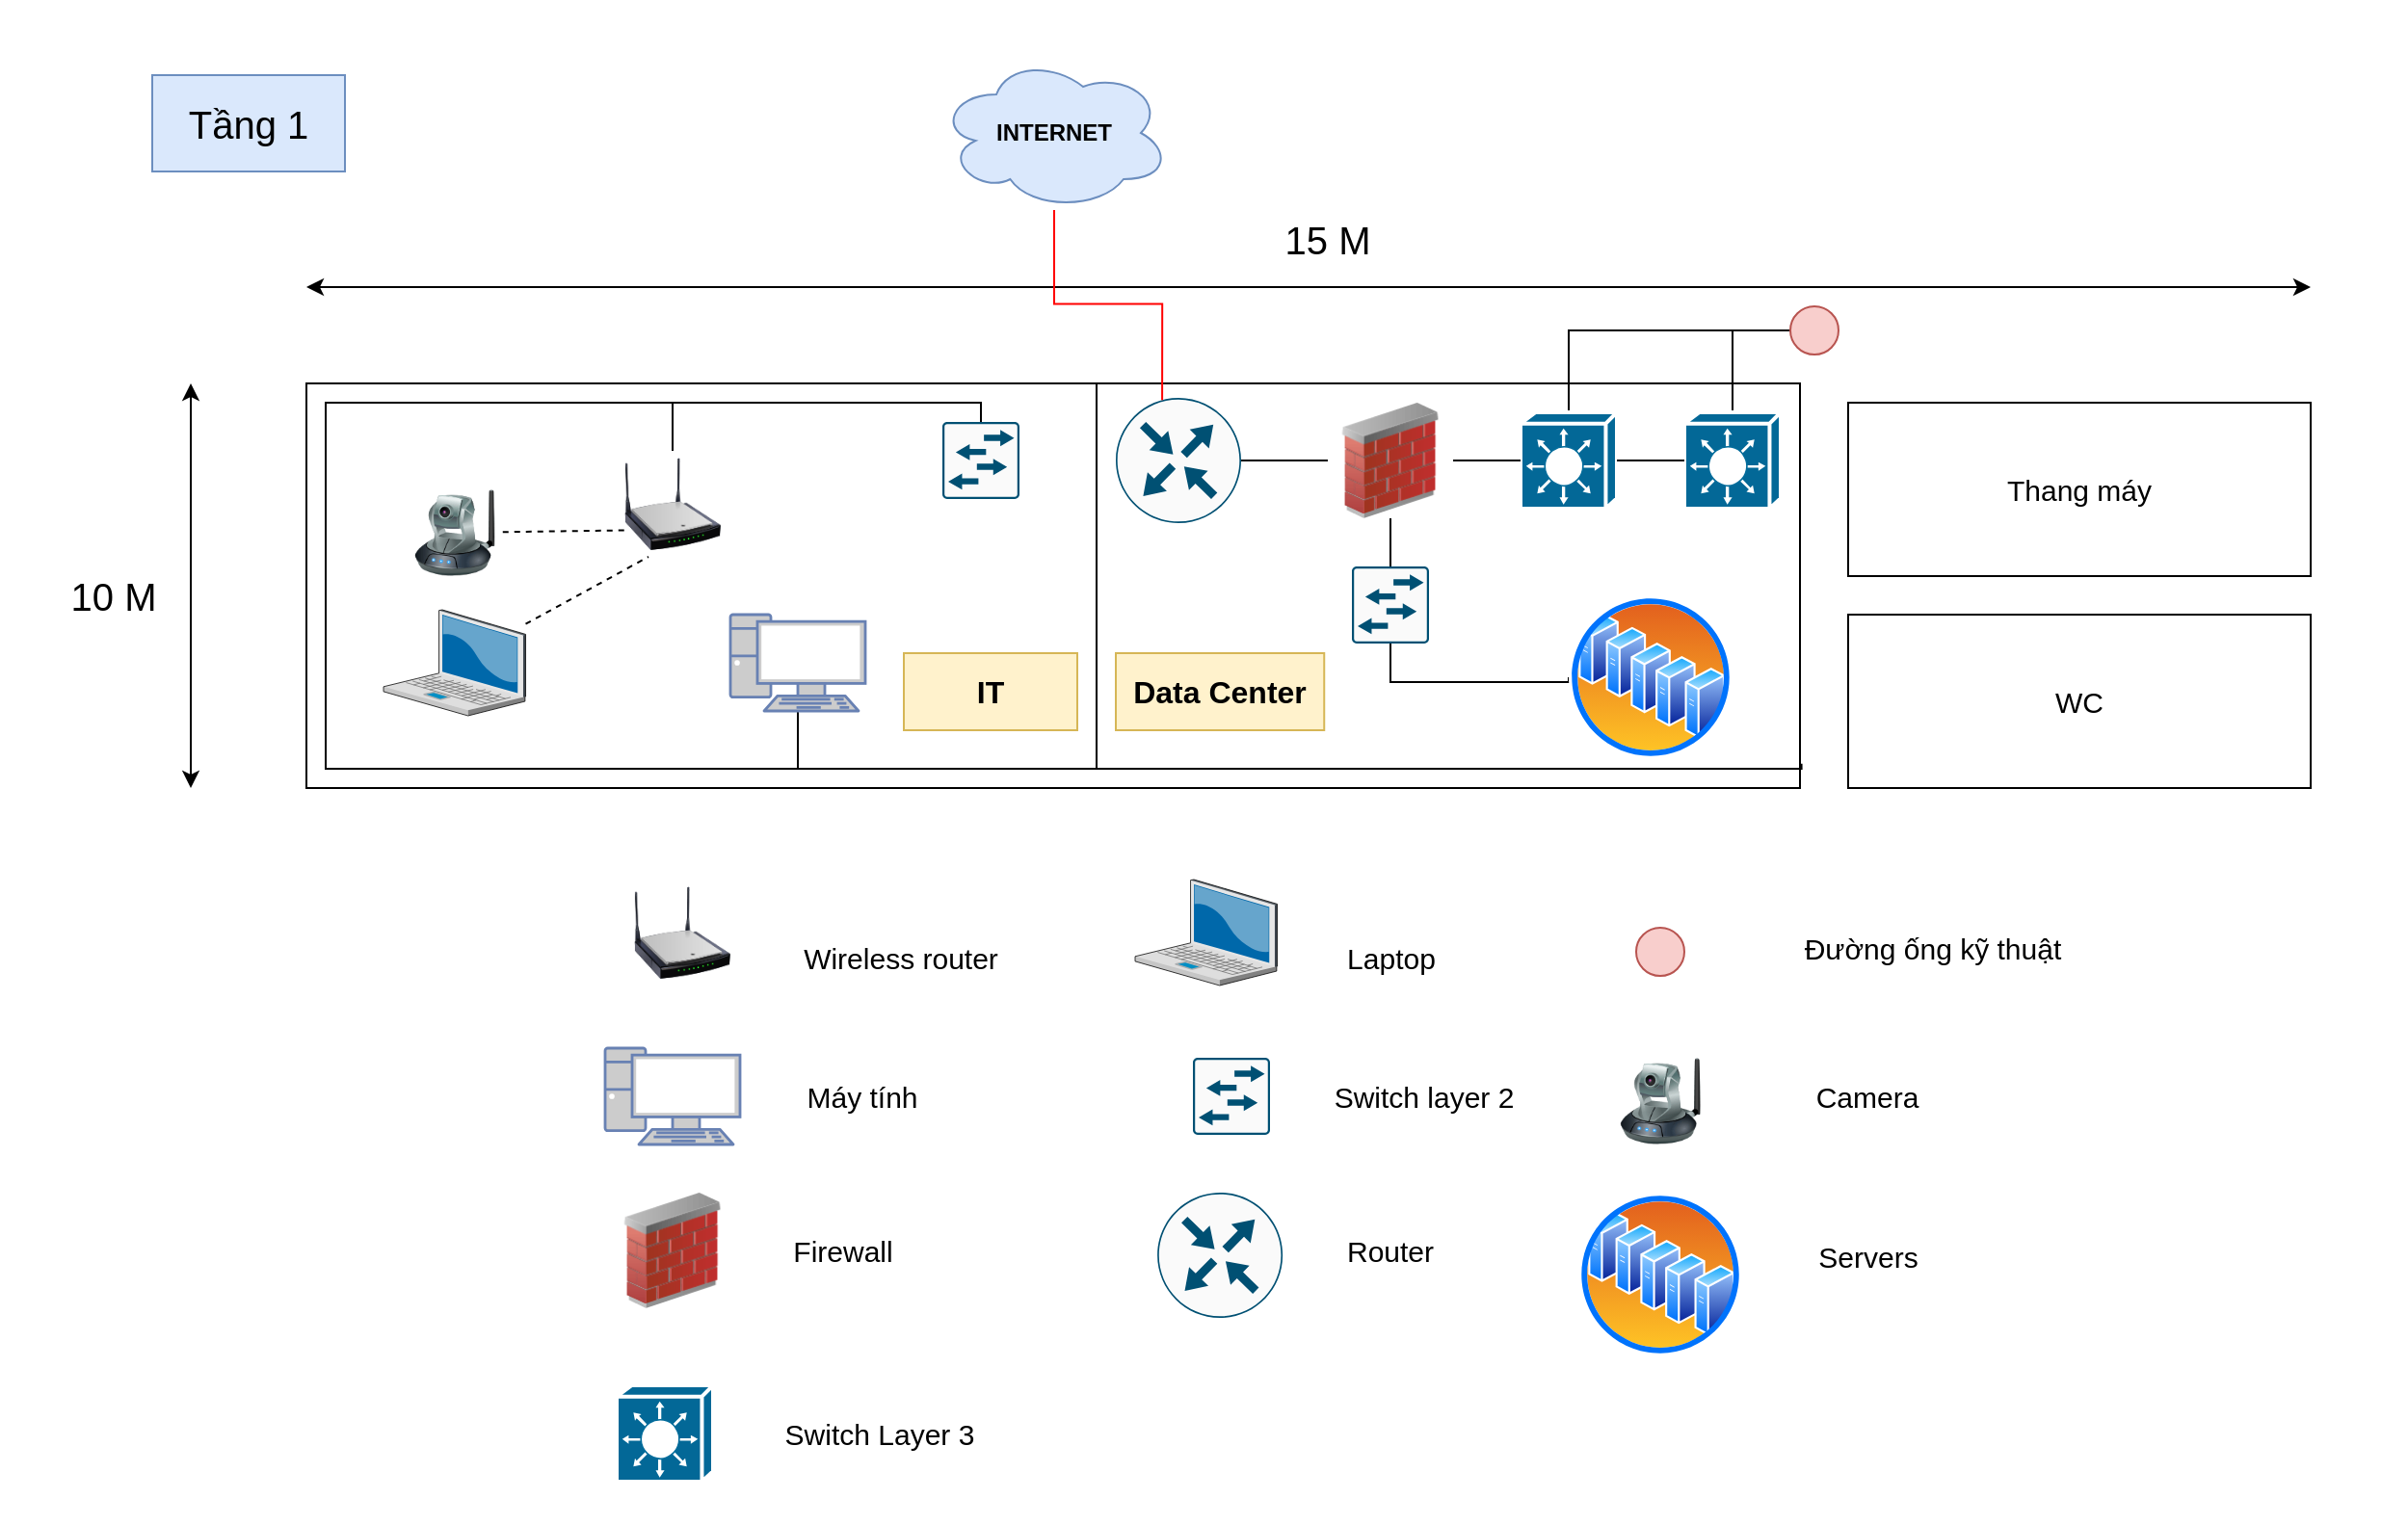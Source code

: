 <mxfile version="22.1.3" type="device">
  <diagram name="Trang-1" id="pPHw5bo-YjagF7NnJY1_">
    <mxGraphModel dx="1500" dy="1943" grid="1" gridSize="10" guides="1" tooltips="1" connect="1" arrows="1" fold="1" page="1" pageScale="1" pageWidth="827" pageHeight="1169" math="0" shadow="0">
      <root>
        <mxCell id="0" />
        <mxCell id="1" parent="0" />
        <mxCell id="hLbu3QlfQWP0Bb9gRY2X-2" value="" style="rounded=0;whiteSpace=wrap;html=1;" parent="1" vertex="1">
          <mxGeometry x="1040" y="200" width="240" height="90" as="geometry" />
        </mxCell>
        <mxCell id="hLbu3QlfQWP0Bb9gRY2X-3" value="" style="rounded=0;whiteSpace=wrap;html=1;" parent="1" vertex="1">
          <mxGeometry x="1040" y="310" width="240" height="90" as="geometry" />
        </mxCell>
        <mxCell id="hLbu3QlfQWP0Bb9gRY2X-4" value="" style="endArrow=classic;startArrow=classic;html=1;rounded=0;" parent="1" edge="1">
          <mxGeometry width="50" height="50" relative="1" as="geometry">
            <mxPoint x="240" y="140" as="sourcePoint" />
            <mxPoint x="1280" y="140" as="targetPoint" />
          </mxGeometry>
        </mxCell>
        <mxCell id="hLbu3QlfQWP0Bb9gRY2X-5" value="" style="endArrow=classic;startArrow=classic;html=1;rounded=0;" parent="1" edge="1">
          <mxGeometry width="50" height="50" relative="1" as="geometry">
            <mxPoint x="180" y="400" as="sourcePoint" />
            <mxPoint x="180" y="190" as="targetPoint" />
          </mxGeometry>
        </mxCell>
        <mxCell id="hLbu3QlfQWP0Bb9gRY2X-6" value="&lt;font style=&quot;font-size: 20px;&quot;&gt;15 M&lt;/font&gt;" style="text;html=1;strokeColor=none;fillColor=none;align=center;verticalAlign=middle;whiteSpace=wrap;rounded=0;" parent="1" vertex="1">
          <mxGeometry x="740" y="100" width="60" height="30" as="geometry" />
        </mxCell>
        <mxCell id="hLbu3QlfQWP0Bb9gRY2X-7" value="&lt;font style=&quot;font-size: 20px;&quot;&gt;10 M&lt;/font&gt;" style="text;html=1;strokeColor=none;fillColor=none;align=center;verticalAlign=middle;whiteSpace=wrap;rounded=0;rotation=0;" parent="1" vertex="1">
          <mxGeometry x="110" y="285" width="60" height="30" as="geometry" />
        </mxCell>
        <mxCell id="hLbu3QlfQWP0Bb9gRY2X-8" value="&lt;font style=&quot;font-size: 15px;&quot;&gt;Phòng quay video&lt;/font&gt;" style="text;html=1;strokeColor=none;fillColor=none;align=center;verticalAlign=middle;whiteSpace=wrap;rounded=0;" parent="1" vertex="1">
          <mxGeometry x="195" y="200" width="270" height="30" as="geometry" />
        </mxCell>
        <mxCell id="hLbu3QlfQWP0Bb9gRY2X-10" value="&lt;font style=&quot;font-size: 15px;&quot;&gt;Thang máy&lt;/font&gt;" style="text;html=1;strokeColor=none;fillColor=none;align=center;verticalAlign=middle;whiteSpace=wrap;rounded=0;" parent="1" vertex="1">
          <mxGeometry x="1060" y="230" width="200" height="30" as="geometry" />
        </mxCell>
        <mxCell id="hLbu3QlfQWP0Bb9gRY2X-11" value="&lt;font style=&quot;font-size: 15px;&quot;&gt;WC&lt;/font&gt;" style="text;html=1;strokeColor=none;fillColor=none;align=center;verticalAlign=middle;whiteSpace=wrap;rounded=0;" parent="1" vertex="1">
          <mxGeometry x="1060" y="340" width="200" height="30" as="geometry" />
        </mxCell>
        <mxCell id="hLbu3QlfQWP0Bb9gRY2X-14" value="&lt;font style=&quot;font-size: 20px;&quot;&gt;Tầng 1&lt;/font&gt;" style="text;html=1;strokeColor=#6c8ebf;fillColor=#dae8fc;align=center;verticalAlign=middle;whiteSpace=wrap;rounded=0;" parent="1" vertex="1">
          <mxGeometry x="160" y="30" width="100" height="50" as="geometry" />
        </mxCell>
        <mxCell id="hLbu3QlfQWP0Bb9gRY2X-15" value="" style="endArrow=classic;startArrow=classic;html=1;rounded=0;strokeColor=#FFFFFF;" parent="1" edge="1">
          <mxGeometry width="50" height="50" relative="1" as="geometry">
            <mxPoint x="770" as="sourcePoint" />
            <mxPoint x="770" y="40" as="targetPoint" />
          </mxGeometry>
        </mxCell>
        <mxCell id="hLbu3QlfQWP0Bb9gRY2X-16" value="" style="endArrow=classic;startArrow=classic;html=1;rounded=0;strokeColor=#FFFFFF;" parent="1" edge="1">
          <mxGeometry width="50" height="50" relative="1" as="geometry">
            <mxPoint x="790" y="480" as="sourcePoint" />
            <mxPoint x="790" y="520" as="targetPoint" />
          </mxGeometry>
        </mxCell>
        <mxCell id="hLbu3QlfQWP0Bb9gRY2X-17" value="" style="endArrow=classic;startArrow=classic;html=1;rounded=0;strokeColor=#FFFFFF;" parent="1" edge="1">
          <mxGeometry width="50" height="50" relative="1" as="geometry">
            <mxPoint x="90" y="330" as="sourcePoint" />
            <mxPoint x="120" y="330" as="targetPoint" />
          </mxGeometry>
        </mxCell>
        <mxCell id="hLbu3QlfQWP0Bb9gRY2X-18" value="" style="endArrow=classic;startArrow=classic;html=1;rounded=0;strokeColor=#FFFFFF;" parent="1" edge="1">
          <mxGeometry width="50" height="50" relative="1" as="geometry">
            <mxPoint x="1300" y="310" as="sourcePoint" />
            <mxPoint x="1320" y="310" as="targetPoint" />
          </mxGeometry>
        </mxCell>
        <mxCell id="cIawQBJBCyzUcV7PF4F9-18" value="" style="rounded=0;whiteSpace=wrap;html=1;" parent="1" vertex="1">
          <mxGeometry x="240" y="190" width="775" height="210" as="geometry" />
        </mxCell>
        <mxCell id="cIawQBJBCyzUcV7PF4F9-31" style="rounded=0;orthogonalLoop=1;jettySize=auto;html=1;entryX=0.25;entryY=1;entryDx=0;entryDy=0;endArrow=none;endFill=0;dashed=1;strokeWidth=1;" parent="1" source="cIawQBJBCyzUcV7PF4F9-21" target="cIawQBJBCyzUcV7PF4F9-26" edge="1">
          <mxGeometry relative="1" as="geometry" />
        </mxCell>
        <mxCell id="cIawQBJBCyzUcV7PF4F9-21" value="" style="verticalLabelPosition=bottom;sketch=0;aspect=fixed;html=1;verticalAlign=top;strokeColor=none;align=center;outlineConnect=0;shape=mxgraph.citrix.laptop_2;" parent="1" vertex="1">
          <mxGeometry x="280" y="307.5" width="73.76" height="55" as="geometry" />
        </mxCell>
        <mxCell id="Lshlf3ugooddYHqgElno-3" style="edgeStyle=orthogonalEdgeStyle;rounded=0;orthogonalLoop=1;jettySize=auto;html=1;endArrow=none;endFill=0;" parent="1" source="cIawQBJBCyzUcV7PF4F9-22" edge="1">
          <mxGeometry relative="1" as="geometry">
            <mxPoint x="495" y="390" as="targetPoint" />
          </mxGeometry>
        </mxCell>
        <mxCell id="cIawQBJBCyzUcV7PF4F9-22" value="" style="fontColor=#0066CC;verticalAlign=top;verticalLabelPosition=bottom;labelPosition=center;align=center;html=1;outlineConnect=0;fillColor=#CCCCCC;strokeColor=#6881B3;gradientColor=none;gradientDirection=north;strokeWidth=2;shape=mxgraph.networks.pc;" parent="1" vertex="1">
          <mxGeometry x="460" y="310" width="70" height="50" as="geometry" />
        </mxCell>
        <mxCell id="Lshlf3ugooddYHqgElno-1" style="edgeStyle=orthogonalEdgeStyle;rounded=0;orthogonalLoop=1;jettySize=auto;html=1;endArrow=none;endFill=0;entryX=1.001;entryY=0.94;entryDx=0;entryDy=0;entryPerimeter=0;" parent="1" source="cIawQBJBCyzUcV7PF4F9-23" target="cIawQBJBCyzUcV7PF4F9-18" edge="1">
          <mxGeometry relative="1" as="geometry">
            <mxPoint x="500" y="390" as="targetPoint" />
            <Array as="points">
              <mxPoint x="590" y="200" />
              <mxPoint x="250" y="200" />
              <mxPoint x="250" y="390" />
              <mxPoint x="1016" y="390" />
            </Array>
          </mxGeometry>
        </mxCell>
        <mxCell id="cIawQBJBCyzUcV7PF4F9-23" value="" style="sketch=0;points=[[0.015,0.015,0],[0.985,0.015,0],[0.985,0.985,0],[0.015,0.985,0],[0.25,0,0],[0.5,0,0],[0.75,0,0],[1,0.25,0],[1,0.5,0],[1,0.75,0],[0.75,1,0],[0.5,1,0],[0.25,1,0],[0,0.75,0],[0,0.5,0],[0,0.25,0]];verticalLabelPosition=bottom;html=1;verticalAlign=top;aspect=fixed;align=center;pointerEvents=1;shape=mxgraph.cisco19.rect;prIcon=l2_switch;fillColor=#FAFAFA;strokeColor=#005073;" parent="1" vertex="1">
          <mxGeometry x="570" y="210" width="40" height="40" as="geometry" />
        </mxCell>
        <mxCell id="Lshlf3ugooddYHqgElno-2" style="edgeStyle=orthogonalEdgeStyle;rounded=0;orthogonalLoop=1;jettySize=auto;html=1;endArrow=none;endFill=0;" parent="1" source="cIawQBJBCyzUcV7PF4F9-26" edge="1">
          <mxGeometry relative="1" as="geometry">
            <mxPoint x="430" y="200" as="targetPoint" />
          </mxGeometry>
        </mxCell>
        <mxCell id="cIawQBJBCyzUcV7PF4F9-26" value="" style="image;html=1;image=img/lib/clip_art/networking/Wireless_Router_N_128x128.png" parent="1" vertex="1">
          <mxGeometry x="405" y="225" width="50" height="55" as="geometry" />
        </mxCell>
        <mxCell id="DrewuXuYXTR60I6PQuaO-7" style="edgeStyle=orthogonalEdgeStyle;rounded=0;orthogonalLoop=1;jettySize=auto;html=1;endArrow=none;endFill=0;" edge="1" parent="1" source="cIawQBJBCyzUcV7PF4F9-35" target="DrewuXuYXTR60I6PQuaO-4">
          <mxGeometry relative="1" as="geometry" />
        </mxCell>
        <mxCell id="DrewuXuYXTR60I6PQuaO-8" style="edgeStyle=orthogonalEdgeStyle;rounded=0;orthogonalLoop=1;jettySize=auto;html=1;endArrow=none;endFill=0;" edge="1" parent="1" source="cIawQBJBCyzUcV7PF4F9-35" target="DrewuXuYXTR60I6PQuaO-3">
          <mxGeometry relative="1" as="geometry" />
        </mxCell>
        <mxCell id="cIawQBJBCyzUcV7PF4F9-35" value="" style="ellipse;whiteSpace=wrap;html=1;aspect=fixed;fillColor=#f8cecc;strokeColor=#b85450;" parent="1" vertex="1">
          <mxGeometry x="1010" y="150" width="25" height="25" as="geometry" />
        </mxCell>
        <mxCell id="cIawQBJBCyzUcV7PF4F9-42" value="" style="image;html=1;image=img/lib/clip_art/networking/Wireless_Router_N_128x128.png" parent="1" vertex="1">
          <mxGeometry x="410" y="447.5" width="50" height="55" as="geometry" />
        </mxCell>
        <mxCell id="cIawQBJBCyzUcV7PF4F9-43" value="&lt;span style=&quot;font-size: 15px;&quot;&gt;Wireless router&lt;/span&gt;" style="text;html=1;strokeColor=none;fillColor=none;align=center;verticalAlign=middle;whiteSpace=wrap;rounded=0;" parent="1" vertex="1">
          <mxGeometry x="477" y="472.5" width="143" height="30" as="geometry" />
        </mxCell>
        <mxCell id="cIawQBJBCyzUcV7PF4F9-44" value="" style="fontColor=#0066CC;verticalAlign=top;verticalLabelPosition=bottom;labelPosition=center;align=center;html=1;outlineConnect=0;fillColor=#CCCCCC;strokeColor=#6881B3;gradientColor=none;gradientDirection=north;strokeWidth=2;shape=mxgraph.networks.pc;" parent="1" vertex="1">
          <mxGeometry x="395" y="535" width="70" height="50" as="geometry" />
        </mxCell>
        <mxCell id="cIawQBJBCyzUcV7PF4F9-45" value="&lt;span style=&quot;font-size: 15px;&quot;&gt;Máy tính&lt;/span&gt;" style="text;html=1;strokeColor=none;fillColor=none;align=center;verticalAlign=middle;whiteSpace=wrap;rounded=0;" parent="1" vertex="1">
          <mxGeometry x="477" y="545" width="103" height="30" as="geometry" />
        </mxCell>
        <mxCell id="cIawQBJBCyzUcV7PF4F9-46" value="" style="verticalLabelPosition=bottom;sketch=0;aspect=fixed;html=1;verticalAlign=top;strokeColor=none;align=center;outlineConnect=0;shape=mxgraph.citrix.laptop_2;" parent="1" vertex="1">
          <mxGeometry x="670" y="447.5" width="73.76" height="55" as="geometry" />
        </mxCell>
        <mxCell id="cIawQBJBCyzUcV7PF4F9-47" value="&lt;span style=&quot;font-size: 15px;&quot;&gt;Laptop&lt;/span&gt;" style="text;html=1;strokeColor=none;fillColor=none;align=center;verticalAlign=middle;whiteSpace=wrap;rounded=0;" parent="1" vertex="1">
          <mxGeometry x="757.5" y="472.5" width="90" height="30" as="geometry" />
        </mxCell>
        <mxCell id="cIawQBJBCyzUcV7PF4F9-48" value="" style="sketch=0;points=[[0.015,0.015,0],[0.985,0.015,0],[0.985,0.985,0],[0.015,0.985,0],[0.25,0,0],[0.5,0,0],[0.75,0,0],[1,0.25,0],[1,0.5,0],[1,0.75,0],[0.75,1,0],[0.5,1,0],[0.25,1,0],[0,0.75,0],[0,0.5,0],[0,0.25,0]];verticalLabelPosition=bottom;html=1;verticalAlign=top;aspect=fixed;align=center;pointerEvents=1;shape=mxgraph.cisco19.rect;prIcon=l2_switch;fillColor=#FAFAFA;strokeColor=#005073;" parent="1" vertex="1">
          <mxGeometry x="700" y="540" width="40" height="40" as="geometry" />
        </mxCell>
        <mxCell id="cIawQBJBCyzUcV7PF4F9-49" value="&lt;span style=&quot;font-size: 15px;&quot;&gt;Switch layer 2&lt;/span&gt;" style="text;html=1;strokeColor=none;fillColor=none;align=center;verticalAlign=middle;whiteSpace=wrap;rounded=0;" parent="1" vertex="1">
          <mxGeometry x="770" y="545" width="100" height="30" as="geometry" />
        </mxCell>
        <mxCell id="cIawQBJBCyzUcV7PF4F9-55" value="" style="ellipse;whiteSpace=wrap;html=1;aspect=fixed;fillColor=#f8cecc;strokeColor=#b85450;" parent="1" vertex="1">
          <mxGeometry x="930" y="472.5" width="25" height="25" as="geometry" />
        </mxCell>
        <mxCell id="cIawQBJBCyzUcV7PF4F9-56" value="&lt;span style=&quot;font-size: 15px;&quot;&gt;Đường ống kỹ thuật&lt;/span&gt;" style="text;html=1;strokeColor=none;fillColor=none;align=center;verticalAlign=middle;whiteSpace=wrap;rounded=0;" parent="1" vertex="1">
          <mxGeometry x="1015" y="467.5" width="137.5" height="30" as="geometry" />
        </mxCell>
        <mxCell id="2V2SgEBOIssQ7s5CNbEn-3" style="rounded=0;orthogonalLoop=1;jettySize=auto;html=1;entryX=0;entryY=0.75;entryDx=0;entryDy=0;endArrow=none;endFill=0;dashed=1;" parent="1" source="2V2SgEBOIssQ7s5CNbEn-2" target="cIawQBJBCyzUcV7PF4F9-26" edge="1">
          <mxGeometry relative="1" as="geometry" />
        </mxCell>
        <mxCell id="2V2SgEBOIssQ7s5CNbEn-2" value="" style="image;html=1;image=img/lib/clip_art/networking/Ip_Camera_128x128.png" parent="1" vertex="1">
          <mxGeometry x="291.88" y="245" width="50" height="45" as="geometry" />
        </mxCell>
        <mxCell id="2V2SgEBOIssQ7s5CNbEn-5" value="" style="image;html=1;image=img/lib/clip_art/networking/Ip_Camera_128x128.png" parent="1" vertex="1">
          <mxGeometry x="917.5" y="540" width="50" height="45" as="geometry" />
        </mxCell>
        <mxCell id="2V2SgEBOIssQ7s5CNbEn-6" value="&lt;span style=&quot;font-size: 15px;&quot;&gt;Camera&lt;/span&gt;" style="text;html=1;strokeColor=none;fillColor=none;align=center;verticalAlign=middle;whiteSpace=wrap;rounded=0;" parent="1" vertex="1">
          <mxGeometry x="1020" y="545" width="60" height="30" as="geometry" />
        </mxCell>
        <mxCell id="DmzgsT5T-qE1tKC3L-aG-1" value="&lt;b&gt;&lt;font style=&quot;font-size: 16px;&quot;&gt;IT&lt;/font&gt;&lt;/b&gt;" style="text;html=1;strokeColor=#d6b656;fillColor=#fff2cc;align=center;verticalAlign=middle;whiteSpace=wrap;rounded=0;" parent="1" vertex="1">
          <mxGeometry x="550" y="330" width="90" height="40" as="geometry" />
        </mxCell>
        <mxCell id="DrewuXuYXTR60I6PQuaO-10" style="edgeStyle=orthogonalEdgeStyle;rounded=0;orthogonalLoop=1;jettySize=auto;html=1;endArrow=none;endFill=0;" edge="1" parent="1" source="DrewuXuYXTR60I6PQuaO-2" target="DrewuXuYXTR60I6PQuaO-9">
          <mxGeometry relative="1" as="geometry" />
        </mxCell>
        <mxCell id="DrewuXuYXTR60I6PQuaO-2" value="" style="sketch=0;points=[[0.5,0,0],[1,0.5,0],[0.5,1,0],[0,0.5,0],[0.145,0.145,0],[0.856,0.145,0],[0.855,0.856,0],[0.145,0.855,0]];verticalLabelPosition=bottom;html=1;verticalAlign=top;aspect=fixed;align=center;pointerEvents=1;shape=mxgraph.cisco19.rect;prIcon=router;fillColor=#FAFAFA;strokeColor=#005073;" vertex="1" parent="1">
          <mxGeometry x="660" y="197.5" width="65" height="65" as="geometry" />
        </mxCell>
        <mxCell id="DrewuXuYXTR60I6PQuaO-3" value="" style="shape=mxgraph.cisco.switches.layer_3_switch;html=1;pointerEvents=1;dashed=0;fillColor=#036897;strokeColor=#ffffff;strokeWidth=2;verticalLabelPosition=bottom;verticalAlign=top;align=center;outlineConnect=0;" vertex="1" parent="1">
          <mxGeometry x="870" y="205" width="50" height="50" as="geometry" />
        </mxCell>
        <mxCell id="DrewuXuYXTR60I6PQuaO-4" value="" style="shape=mxgraph.cisco.switches.layer_3_switch;html=1;pointerEvents=1;dashed=0;fillColor=#036897;strokeColor=#ffffff;strokeWidth=2;verticalLabelPosition=bottom;verticalAlign=top;align=center;outlineConnect=0;" vertex="1" parent="1">
          <mxGeometry x="955" y="205" width="50" height="50" as="geometry" />
        </mxCell>
        <mxCell id="DrewuXuYXTR60I6PQuaO-6" style="edgeStyle=orthogonalEdgeStyle;rounded=0;orthogonalLoop=1;jettySize=auto;html=1;entryX=0;entryY=0.5;entryDx=0;entryDy=0;entryPerimeter=0;endArrow=none;endFill=0;" edge="1" parent="1" source="DrewuXuYXTR60I6PQuaO-3" target="DrewuXuYXTR60I6PQuaO-4">
          <mxGeometry relative="1" as="geometry" />
        </mxCell>
        <mxCell id="DrewuXuYXTR60I6PQuaO-9" value="" style="image;html=1;image=img/lib/clip_art/networking/Firewall_02_128x128.png" vertex="1" parent="1">
          <mxGeometry x="770" y="200" width="65" height="60" as="geometry" />
        </mxCell>
        <mxCell id="DrewuXuYXTR60I6PQuaO-11" style="edgeStyle=orthogonalEdgeStyle;rounded=0;orthogonalLoop=1;jettySize=auto;html=1;entryX=0;entryY=0.5;entryDx=0;entryDy=0;entryPerimeter=0;endArrow=none;endFill=0;" edge="1" parent="1" source="DrewuXuYXTR60I6PQuaO-9" target="DrewuXuYXTR60I6PQuaO-3">
          <mxGeometry relative="1" as="geometry" />
        </mxCell>
        <mxCell id="DrewuXuYXTR60I6PQuaO-16" style="edgeStyle=orthogonalEdgeStyle;rounded=0;orthogonalLoop=1;jettySize=auto;html=1;entryX=0;entryY=0.5;entryDx=0;entryDy=0;endArrow=none;endFill=0;" edge="1" parent="1" source="DrewuXuYXTR60I6PQuaO-12" target="DrewuXuYXTR60I6PQuaO-15">
          <mxGeometry relative="1" as="geometry">
            <Array as="points">
              <mxPoint x="802" y="345" />
            </Array>
          </mxGeometry>
        </mxCell>
        <mxCell id="DrewuXuYXTR60I6PQuaO-12" value="" style="sketch=0;points=[[0.015,0.015,0],[0.985,0.015,0],[0.985,0.985,0],[0.015,0.985,0],[0.25,0,0],[0.5,0,0],[0.75,0,0],[1,0.25,0],[1,0.5,0],[1,0.75,0],[0.75,1,0],[0.5,1,0],[0.25,1,0],[0,0.75,0],[0,0.5,0],[0,0.25,0]];verticalLabelPosition=bottom;html=1;verticalAlign=top;aspect=fixed;align=center;pointerEvents=1;shape=mxgraph.cisco19.rect;prIcon=l2_switch;fillColor=#FAFAFA;strokeColor=#005073;" vertex="1" parent="1">
          <mxGeometry x="782.5" y="285" width="40" height="40" as="geometry" />
        </mxCell>
        <mxCell id="DrewuXuYXTR60I6PQuaO-13" style="edgeStyle=orthogonalEdgeStyle;rounded=0;orthogonalLoop=1;jettySize=auto;html=1;entryX=0.5;entryY=0;entryDx=0;entryDy=0;entryPerimeter=0;endArrow=none;endFill=0;" edge="1" parent="1" source="DrewuXuYXTR60I6PQuaO-9" target="DrewuXuYXTR60I6PQuaO-12">
          <mxGeometry relative="1" as="geometry" />
        </mxCell>
        <mxCell id="DrewuXuYXTR60I6PQuaO-15" value="" style="image;aspect=fixed;perimeter=ellipsePerimeter;html=1;align=center;shadow=0;dashed=0;spacingTop=3;image=img/lib/active_directory/server_farm.svg;" vertex="1" parent="1">
          <mxGeometry x="895" y="300" width="85" height="85" as="geometry" />
        </mxCell>
        <mxCell id="DrewuXuYXTR60I6PQuaO-17" value="" style="endArrow=none;html=1;rounded=0;" edge="1" parent="1">
          <mxGeometry width="50" height="50" relative="1" as="geometry">
            <mxPoint x="650" y="390" as="sourcePoint" />
            <mxPoint x="650" y="190" as="targetPoint" />
          </mxGeometry>
        </mxCell>
        <mxCell id="DrewuXuYXTR60I6PQuaO-18" value="&lt;b&gt;&lt;font style=&quot;font-size: 16px;&quot;&gt;Data Center&lt;/font&gt;&lt;/b&gt;" style="text;html=1;strokeColor=#d6b656;fillColor=#fff2cc;align=center;verticalAlign=middle;whiteSpace=wrap;rounded=0;" vertex="1" parent="1">
          <mxGeometry x="660" y="330" width="108.12" height="40" as="geometry" />
        </mxCell>
        <mxCell id="DrewuXuYXTR60I6PQuaO-19" value="&lt;b&gt;INTERNET&lt;/b&gt;" style="ellipse;shape=cloud;whiteSpace=wrap;html=1;fillColor=#dae8fc;strokeColor=#6c8ebf;" vertex="1" parent="1">
          <mxGeometry x="568" y="20" width="120" height="80" as="geometry" />
        </mxCell>
        <mxCell id="DrewuXuYXTR60I6PQuaO-20" style="edgeStyle=orthogonalEdgeStyle;rounded=0;orthogonalLoop=1;jettySize=auto;html=1;entryX=0.37;entryY=0.018;entryDx=0;entryDy=0;entryPerimeter=0;endArrow=none;endFill=0;strokeColor=#FF0000;" edge="1" parent="1" source="DrewuXuYXTR60I6PQuaO-19" target="DrewuXuYXTR60I6PQuaO-2">
          <mxGeometry relative="1" as="geometry" />
        </mxCell>
        <mxCell id="DrewuXuYXTR60I6PQuaO-21" value="" style="image;html=1;image=img/lib/clip_art/networking/Firewall_02_128x128.png" vertex="1" parent="1">
          <mxGeometry x="397.5" y="610" width="65" height="60" as="geometry" />
        </mxCell>
        <mxCell id="DrewuXuYXTR60I6PQuaO-22" value="" style="sketch=0;points=[[0.5,0,0],[1,0.5,0],[0.5,1,0],[0,0.5,0],[0.145,0.145,0],[0.856,0.145,0],[0.855,0.856,0],[0.145,0.855,0]];verticalLabelPosition=bottom;html=1;verticalAlign=top;aspect=fixed;align=center;pointerEvents=1;shape=mxgraph.cisco19.rect;prIcon=router;fillColor=#FAFAFA;strokeColor=#005073;" vertex="1" parent="1">
          <mxGeometry x="681.56" y="610" width="65" height="65" as="geometry" />
        </mxCell>
        <mxCell id="DrewuXuYXTR60I6PQuaO-23" value="" style="image;aspect=fixed;perimeter=ellipsePerimeter;html=1;align=center;shadow=0;dashed=0;spacingTop=3;image=img/lib/active_directory/server_farm.svg;" vertex="1" parent="1">
          <mxGeometry x="900" y="610" width="85" height="85" as="geometry" />
        </mxCell>
        <mxCell id="DrewuXuYXTR60I6PQuaO-24" value="" style="shape=mxgraph.cisco.switches.layer_3_switch;html=1;pointerEvents=1;dashed=0;fillColor=#036897;strokeColor=#ffffff;strokeWidth=2;verticalLabelPosition=bottom;verticalAlign=top;align=center;outlineConnect=0;" vertex="1" parent="1">
          <mxGeometry x="401" y="710" width="50" height="50" as="geometry" />
        </mxCell>
        <mxCell id="DrewuXuYXTR60I6PQuaO-25" value="&lt;span style=&quot;font-size: 15px;&quot;&gt;Firewall&lt;/span&gt;" style="text;html=1;strokeColor=none;fillColor=none;align=center;verticalAlign=middle;whiteSpace=wrap;rounded=0;" vertex="1" parent="1">
          <mxGeometry x="467" y="625" width="103" height="30" as="geometry" />
        </mxCell>
        <mxCell id="DrewuXuYXTR60I6PQuaO-26" value="&lt;span style=&quot;font-size: 15px;&quot;&gt;Switch Layer 3&lt;/span&gt;" style="text;html=1;strokeColor=none;fillColor=none;align=center;verticalAlign=middle;whiteSpace=wrap;rounded=0;" vertex="1" parent="1">
          <mxGeometry x="486" y="720" width="103" height="30" as="geometry" />
        </mxCell>
        <mxCell id="DrewuXuYXTR60I6PQuaO-27" value="&lt;span style=&quot;font-size: 15px;&quot;&gt;Router&lt;/span&gt;" style="text;html=1;strokeColor=none;fillColor=none;align=center;verticalAlign=middle;whiteSpace=wrap;rounded=0;" vertex="1" parent="1">
          <mxGeometry x="751" y="625" width="103" height="30" as="geometry" />
        </mxCell>
        <mxCell id="DrewuXuYXTR60I6PQuaO-28" value="&lt;span style=&quot;font-size: 15px;&quot;&gt;Servers&lt;/span&gt;" style="text;html=1;strokeColor=none;fillColor=none;align=center;verticalAlign=middle;whiteSpace=wrap;rounded=0;" vertex="1" parent="1">
          <mxGeometry x="998.5" y="627.5" width="103" height="30" as="geometry" />
        </mxCell>
        <mxCell id="DrewuXuYXTR60I6PQuaO-29" value="" style="endArrow=none;html=1;rounded=0;strokeColor=#FFFFFF;" edge="1" parent="1">
          <mxGeometry width="50" height="50" relative="1" as="geometry">
            <mxPoint x="660" y="780" as="sourcePoint" />
            <mxPoint x="720" y="750" as="targetPoint" />
          </mxGeometry>
        </mxCell>
      </root>
    </mxGraphModel>
  </diagram>
</mxfile>
